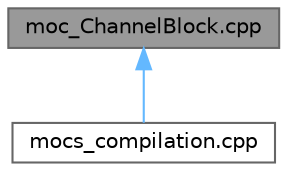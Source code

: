 digraph "moc_ChannelBlock.cpp"
{
 // LATEX_PDF_SIZE
  bgcolor="transparent";
  edge [fontname=Helvetica,fontsize=10,labelfontname=Helvetica,labelfontsize=10];
  node [fontname=Helvetica,fontsize=10,shape=box,height=0.2,width=0.4];
  Node1 [id="Node000001",label="moc_ChannelBlock.cpp",height=0.2,width=0.4,color="gray40", fillcolor="grey60", style="filled", fontcolor="black",tooltip=" "];
  Node1 -> Node2 [id="edge1_Node000001_Node000002",dir="back",color="steelblue1",style="solid",tooltip=" "];
  Node2 [id="Node000002",label="mocs_compilation.cpp",height=0.2,width=0.4,color="grey40", fillcolor="white", style="filled",URL="$build_2_desktop___qt__6__6__2___min_g_w__64__bit-_release_2_ku_gou_start_2_channel_2_channel__autogen_2mocs__compilation_8cpp.html",tooltip=" "];
}
